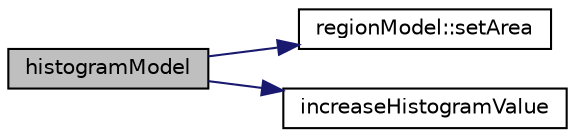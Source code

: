digraph "histogramModel"
{
  edge [fontname="Helvetica",fontsize="10",labelfontname="Helvetica",labelfontsize="10"];
  node [fontname="Helvetica",fontsize="10",shape=record];
  rankdir="LR";
  Node1 [label="histogramModel",height=0.2,width=0.4,color="black", fillcolor="grey75", style="filled", fontcolor="black"];
  Node1 -> Node2 [color="midnightblue",fontsize="10",style="solid",fontname="Helvetica"];
  Node2 [label="regionModel::setArea",height=0.2,width=0.4,color="black", fillcolor="white", style="filled",URL="$classregion_model.html#afe1244b3b13a41fad08d9e0d5b5751f0"];
  Node1 -> Node3 [color="midnightblue",fontsize="10",style="solid",fontname="Helvetica"];
  Node3 [label="increaseHistogramValue",height=0.2,width=0.4,color="black", fillcolor="white", style="filled",URL="$classhistogram_model.html#a476d2d531b50a62c61cc7195f5ead43b"];
}
